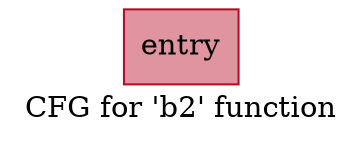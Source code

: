digraph "CFG for 'b2' function" {
	label="CFG for 'b2' function";

	Node0x55665368e050 [shape=record,color="#b70d28ff", style=filled, fillcolor="#b70d2870",label="{entry}"];
}
